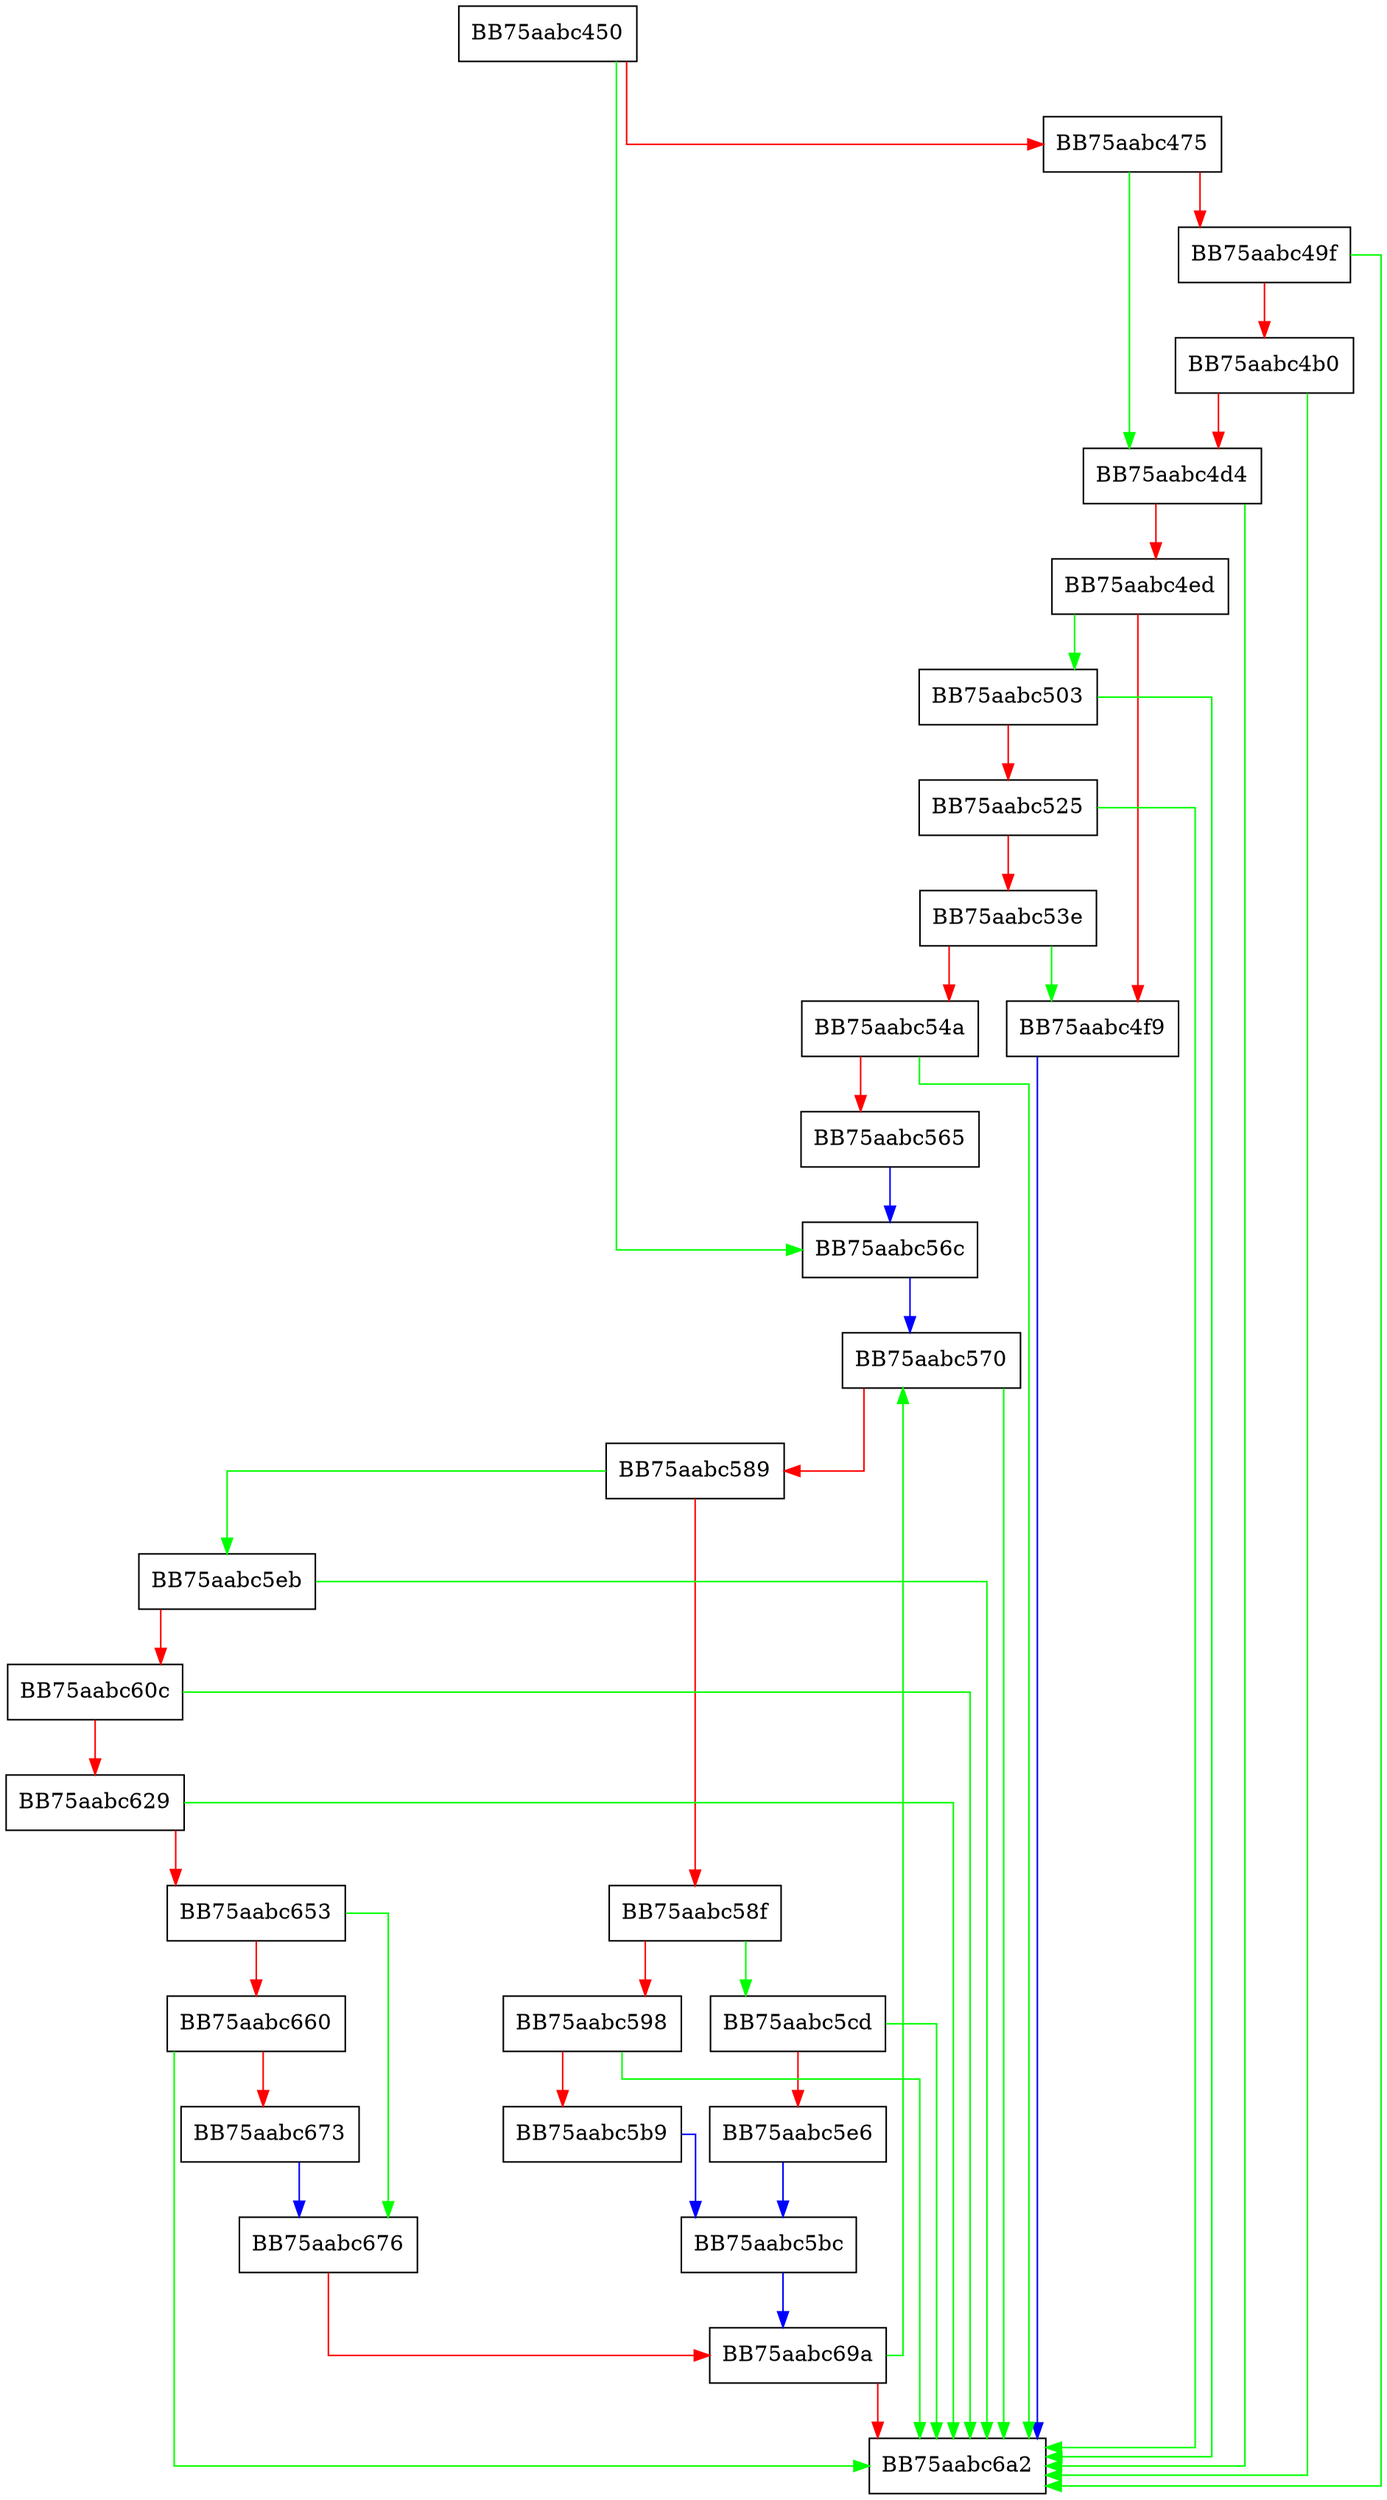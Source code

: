 digraph OnTheFly {
  node [shape="box"];
  graph [splines=ortho];
  BB75aabc450 -> BB75aabc56c [color="green"];
  BB75aabc450 -> BB75aabc475 [color="red"];
  BB75aabc475 -> BB75aabc4d4 [color="green"];
  BB75aabc475 -> BB75aabc49f [color="red"];
  BB75aabc49f -> BB75aabc6a2 [color="green"];
  BB75aabc49f -> BB75aabc4b0 [color="red"];
  BB75aabc4b0 -> BB75aabc6a2 [color="green"];
  BB75aabc4b0 -> BB75aabc4d4 [color="red"];
  BB75aabc4d4 -> BB75aabc6a2 [color="green"];
  BB75aabc4d4 -> BB75aabc4ed [color="red"];
  BB75aabc4ed -> BB75aabc503 [color="green"];
  BB75aabc4ed -> BB75aabc4f9 [color="red"];
  BB75aabc4f9 -> BB75aabc6a2 [color="blue"];
  BB75aabc503 -> BB75aabc6a2 [color="green"];
  BB75aabc503 -> BB75aabc525 [color="red"];
  BB75aabc525 -> BB75aabc6a2 [color="green"];
  BB75aabc525 -> BB75aabc53e [color="red"];
  BB75aabc53e -> BB75aabc4f9 [color="green"];
  BB75aabc53e -> BB75aabc54a [color="red"];
  BB75aabc54a -> BB75aabc6a2 [color="green"];
  BB75aabc54a -> BB75aabc565 [color="red"];
  BB75aabc565 -> BB75aabc56c [color="blue"];
  BB75aabc56c -> BB75aabc570 [color="blue"];
  BB75aabc570 -> BB75aabc6a2 [color="green"];
  BB75aabc570 -> BB75aabc589 [color="red"];
  BB75aabc589 -> BB75aabc5eb [color="green"];
  BB75aabc589 -> BB75aabc58f [color="red"];
  BB75aabc58f -> BB75aabc5cd [color="green"];
  BB75aabc58f -> BB75aabc598 [color="red"];
  BB75aabc598 -> BB75aabc6a2 [color="green"];
  BB75aabc598 -> BB75aabc5b9 [color="red"];
  BB75aabc5b9 -> BB75aabc5bc [color="blue"];
  BB75aabc5bc -> BB75aabc69a [color="blue"];
  BB75aabc5cd -> BB75aabc6a2 [color="green"];
  BB75aabc5cd -> BB75aabc5e6 [color="red"];
  BB75aabc5e6 -> BB75aabc5bc [color="blue"];
  BB75aabc5eb -> BB75aabc6a2 [color="green"];
  BB75aabc5eb -> BB75aabc60c [color="red"];
  BB75aabc60c -> BB75aabc6a2 [color="green"];
  BB75aabc60c -> BB75aabc629 [color="red"];
  BB75aabc629 -> BB75aabc6a2 [color="green"];
  BB75aabc629 -> BB75aabc653 [color="red"];
  BB75aabc653 -> BB75aabc676 [color="green"];
  BB75aabc653 -> BB75aabc660 [color="red"];
  BB75aabc660 -> BB75aabc6a2 [color="green"];
  BB75aabc660 -> BB75aabc673 [color="red"];
  BB75aabc673 -> BB75aabc676 [color="blue"];
  BB75aabc676 -> BB75aabc69a [color="red"];
  BB75aabc69a -> BB75aabc570 [color="green"];
  BB75aabc69a -> BB75aabc6a2 [color="red"];
}